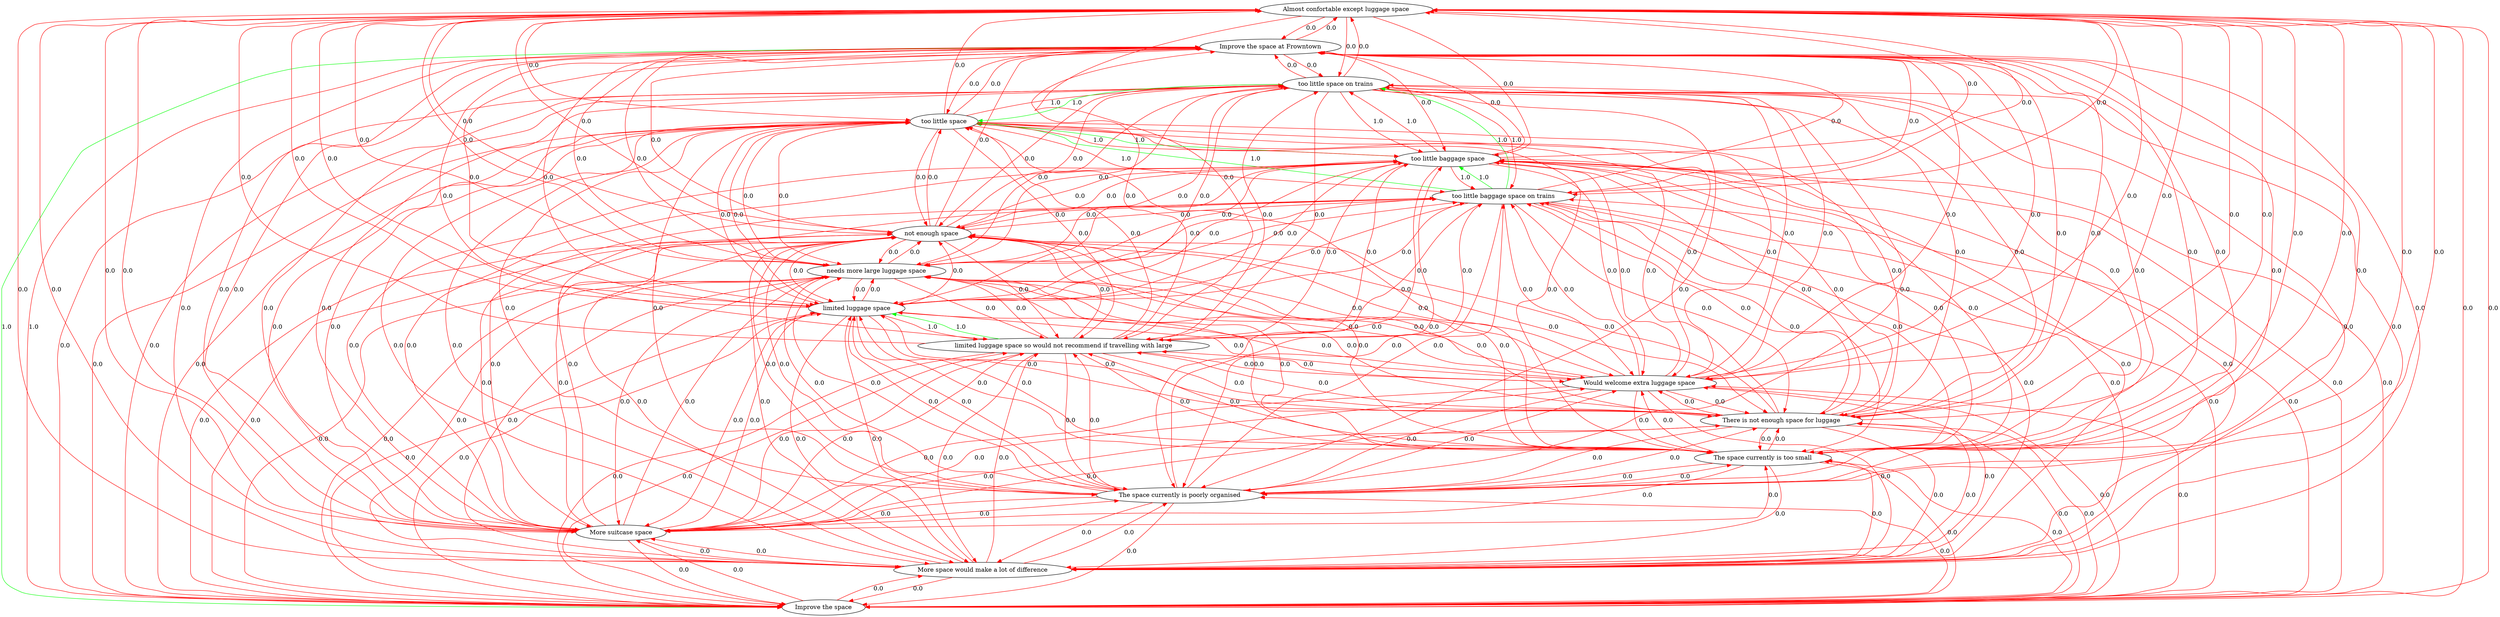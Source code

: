 digraph rawGraph {
"Almost confortable except luggage space";"Improve the space at Frowntown";"Improve the space";"More space would make a lot of difference";"More suitcase space";"The space currently is poorly organised";"The space currently is too small";"There is not enough space for luggage";"Would welcome extra luggage space";"limited luggage space so would not recommend if travelling with large";"limited luggage space";"needs more large luggage space";"not enough space";"too little baggage space on trains";"too little baggage space";"too little space";"too little space on trains";"Improve the space at Frowntown" -> "Improve the space" [label=1.0] [color=green]
"Improve the space" -> "Improve the space at Frowntown" [label=1.0] [color=red]
"Almost confortable except luggage space" -> "Improve the space at Frowntown" [label=0.0] [color=red]
"Almost confortable except luggage space" -> "Improve the space" [label=0.0] [color=red]
"Improve the space at Frowntown" -> "Almost confortable except luggage space" [label=0.0] [color=red]
"Improve the space" -> "Almost confortable except luggage space" [label=0.0] [color=red]
"Almost confortable except luggage space" -> "More space would make a lot of difference" [label=0.0] [color=red]
"Improve the space at Frowntown" -> "More space would make a lot of difference" [label=0.0] [color=red]
"Improve the space" -> "More space would make a lot of difference" [label=0.0] [color=red]
"More space would make a lot of difference" -> "Almost confortable except luggage space" [label=0.0] [color=red]
"More space would make a lot of difference" -> "Improve the space at Frowntown" [label=0.0] [color=red]
"More space would make a lot of difference" -> "Improve the space" [label=0.0] [color=red]
"Almost confortable except luggage space" -> "More suitcase space" [label=0.0] [color=red]
"Improve the space at Frowntown" -> "More suitcase space" [label=0.0] [color=red]
"Improve the space" -> "More suitcase space" [label=0.0] [color=red]
"More space would make a lot of difference" -> "More suitcase space" [label=0.0] [color=red]
"More suitcase space" -> "Almost confortable except luggage space" [label=0.0] [color=red]
"More suitcase space" -> "Improve the space at Frowntown" [label=0.0] [color=red]
"More suitcase space" -> "Improve the space" [label=0.0] [color=red]
"More suitcase space" -> "More space would make a lot of difference" [label=0.0] [color=red]
"Almost confortable except luggage space" -> "The space currently is poorly organised" [label=0.0] [color=red]
"Improve the space at Frowntown" -> "The space currently is poorly organised" [label=0.0] [color=red]
"Improve the space" -> "The space currently is poorly organised" [label=0.0] [color=red]
"More space would make a lot of difference" -> "The space currently is poorly organised" [label=0.0] [color=red]
"More suitcase space" -> "The space currently is poorly organised" [label=0.0] [color=red]
"The space currently is poorly organised" -> "Almost confortable except luggage space" [label=0.0] [color=red]
"The space currently is poorly organised" -> "Improve the space at Frowntown" [label=0.0] [color=red]
"The space currently is poorly organised" -> "Improve the space" [label=0.0] [color=red]
"The space currently is poorly organised" -> "More space would make a lot of difference" [label=0.0] [color=red]
"The space currently is poorly organised" -> "More suitcase space" [label=0.0] [color=red]
"Almost confortable except luggage space" -> "The space currently is too small" [label=0.0] [color=red]
"Improve the space at Frowntown" -> "The space currently is too small" [label=0.0] [color=red]
"Improve the space" -> "The space currently is too small" [label=0.0] [color=red]
"More space would make a lot of difference" -> "The space currently is too small" [label=0.0] [color=red]
"More suitcase space" -> "The space currently is too small" [label=0.0] [color=red]
"The space currently is poorly organised" -> "The space currently is too small" [label=0.0] [color=red]
"The space currently is too small" -> "Almost confortable except luggage space" [label=0.0] [color=red]
"The space currently is too small" -> "Improve the space at Frowntown" [label=0.0] [color=red]
"The space currently is too small" -> "Improve the space" [label=0.0] [color=red]
"The space currently is too small" -> "More space would make a lot of difference" [label=0.0] [color=red]
"The space currently is too small" -> "More suitcase space" [label=0.0] [color=red]
"The space currently is too small" -> "The space currently is poorly organised" [label=0.0] [color=red]
"Almost confortable except luggage space" -> "There is not enough space for luggage" [label=0.0] [color=red]
"Improve the space at Frowntown" -> "There is not enough space for luggage" [label=0.0] [color=red]
"Improve the space" -> "There is not enough space for luggage" [label=0.0] [color=red]
"More space would make a lot of difference" -> "There is not enough space for luggage" [label=0.0] [color=red]
"More suitcase space" -> "There is not enough space for luggage" [label=0.0] [color=red]
"The space currently is poorly organised" -> "There is not enough space for luggage" [label=0.0] [color=red]
"The space currently is too small" -> "There is not enough space for luggage" [label=0.0] [color=red]
"There is not enough space for luggage" -> "Almost confortable except luggage space" [label=0.0] [color=red]
"There is not enough space for luggage" -> "Improve the space at Frowntown" [label=0.0] [color=red]
"There is not enough space for luggage" -> "Improve the space" [label=0.0] [color=red]
"There is not enough space for luggage" -> "More space would make a lot of difference" [label=0.0] [color=red]
"There is not enough space for luggage" -> "More suitcase space" [label=0.0] [color=red]
"There is not enough space for luggage" -> "The space currently is poorly organised" [label=0.0] [color=red]
"There is not enough space for luggage" -> "The space currently is too small" [label=0.0] [color=red]
"Almost confortable except luggage space" -> "Would welcome extra luggage space" [label=0.0] [color=red]
"Improve the space at Frowntown" -> "Would welcome extra luggage space" [label=0.0] [color=red]
"Improve the space" -> "Would welcome extra luggage space" [label=0.0] [color=red]
"More space would make a lot of difference" -> "Would welcome extra luggage space" [label=0.0] [color=red]
"More suitcase space" -> "Would welcome extra luggage space" [label=0.0] [color=red]
"The space currently is poorly organised" -> "Would welcome extra luggage space" [label=0.0] [color=red]
"The space currently is too small" -> "Would welcome extra luggage space" [label=0.0] [color=red]
"There is not enough space for luggage" -> "Would welcome extra luggage space" [label=0.0] [color=red]
"Would welcome extra luggage space" -> "Almost confortable except luggage space" [label=0.0] [color=red]
"Would welcome extra luggage space" -> "Improve the space at Frowntown" [label=0.0] [color=red]
"Would welcome extra luggage space" -> "Improve the space" [label=0.0] [color=red]
"Would welcome extra luggage space" -> "More space would make a lot of difference" [label=0.0] [color=red]
"Would welcome extra luggage space" -> "More suitcase space" [label=0.0] [color=red]
"Would welcome extra luggage space" -> "The space currently is poorly organised" [label=0.0] [color=red]
"Would welcome extra luggage space" -> "The space currently is too small" [label=0.0] [color=red]
"Would welcome extra luggage space" -> "There is not enough space for luggage" [label=0.0] [color=red]
"limited luggage space so would not recommend if travelling with large" -> "limited luggage space" [label=1.0] [color=green]
"limited luggage space" -> "limited luggage space so would not recommend if travelling with large" [label=1.0] [color=red]
"Almost confortable except luggage space" -> "limited luggage space so would not recommend if travelling with large" [label=0.0] [color=red]
"Almost confortable except luggage space" -> "limited luggage space" [label=0.0] [color=red]
"Improve the space at Frowntown" -> "limited luggage space so would not recommend if travelling with large" [label=0.0] [color=red]
"Improve the space at Frowntown" -> "limited luggage space" [label=0.0] [color=red]
"Improve the space" -> "limited luggage space so would not recommend if travelling with large" [label=0.0] [color=red]
"Improve the space" -> "limited luggage space" [label=0.0] [color=red]
"More space would make a lot of difference" -> "limited luggage space so would not recommend if travelling with large" [label=0.0] [color=red]
"More space would make a lot of difference" -> "limited luggage space" [label=0.0] [color=red]
"More suitcase space" -> "limited luggage space so would not recommend if travelling with large" [label=0.0] [color=red]
"More suitcase space" -> "limited luggage space" [label=0.0] [color=red]
"The space currently is poorly organised" -> "limited luggage space so would not recommend if travelling with large" [label=0.0] [color=red]
"The space currently is poorly organised" -> "limited luggage space" [label=0.0] [color=red]
"The space currently is too small" -> "limited luggage space so would not recommend if travelling with large" [label=0.0] [color=red]
"The space currently is too small" -> "limited luggage space" [label=0.0] [color=red]
"There is not enough space for luggage" -> "limited luggage space so would not recommend if travelling with large" [label=0.0] [color=red]
"There is not enough space for luggage" -> "limited luggage space" [label=0.0] [color=red]
"Would welcome extra luggage space" -> "limited luggage space so would not recommend if travelling with large" [label=0.0] [color=red]
"Would welcome extra luggage space" -> "limited luggage space" [label=0.0] [color=red]
"limited luggage space so would not recommend if travelling with large" -> "Almost confortable except luggage space" [label=0.0] [color=red]
"limited luggage space so would not recommend if travelling with large" -> "Improve the space at Frowntown" [label=0.0] [color=red]
"limited luggage space so would not recommend if travelling with large" -> "Improve the space" [label=0.0] [color=red]
"limited luggage space so would not recommend if travelling with large" -> "More space would make a lot of difference" [label=0.0] [color=red]
"limited luggage space so would not recommend if travelling with large" -> "More suitcase space" [label=0.0] [color=red]
"limited luggage space so would not recommend if travelling with large" -> "The space currently is poorly organised" [label=0.0] [color=red]
"limited luggage space so would not recommend if travelling with large" -> "The space currently is too small" [label=0.0] [color=red]
"limited luggage space so would not recommend if travelling with large" -> "There is not enough space for luggage" [label=0.0] [color=red]
"limited luggage space so would not recommend if travelling with large" -> "Would welcome extra luggage space" [label=0.0] [color=red]
"limited luggage space" -> "Almost confortable except luggage space" [label=0.0] [color=red]
"limited luggage space" -> "Improve the space at Frowntown" [label=0.0] [color=red]
"limited luggage space" -> "Improve the space" [label=0.0] [color=red]
"limited luggage space" -> "More space would make a lot of difference" [label=0.0] [color=red]
"limited luggage space" -> "More suitcase space" [label=0.0] [color=red]
"limited luggage space" -> "The space currently is poorly organised" [label=0.0] [color=red]
"limited luggage space" -> "The space currently is too small" [label=0.0] [color=red]
"limited luggage space" -> "There is not enough space for luggage" [label=0.0] [color=red]
"limited luggage space" -> "Would welcome extra luggage space" [label=0.0] [color=red]
"Almost confortable except luggage space" -> "needs more large luggage space" [label=0.0] [color=red]
"Improve the space at Frowntown" -> "needs more large luggage space" [label=0.0] [color=red]
"Improve the space" -> "needs more large luggage space" [label=0.0] [color=red]
"More space would make a lot of difference" -> "needs more large luggage space" [label=0.0] [color=red]
"More suitcase space" -> "needs more large luggage space" [label=0.0] [color=red]
"The space currently is poorly organised" -> "needs more large luggage space" [label=0.0] [color=red]
"The space currently is too small" -> "needs more large luggage space" [label=0.0] [color=red]
"There is not enough space for luggage" -> "needs more large luggage space" [label=0.0] [color=red]
"Would welcome extra luggage space" -> "needs more large luggage space" [label=0.0] [color=red]
"limited luggage space so would not recommend if travelling with large" -> "needs more large luggage space" [label=0.0] [color=red]
"limited luggage space" -> "needs more large luggage space" [label=0.0] [color=red]
"needs more large luggage space" -> "Almost confortable except luggage space" [label=0.0] [color=red]
"needs more large luggage space" -> "Improve the space at Frowntown" [label=0.0] [color=red]
"needs more large luggage space" -> "Improve the space" [label=0.0] [color=red]
"needs more large luggage space" -> "More space would make a lot of difference" [label=0.0] [color=red]
"needs more large luggage space" -> "More suitcase space" [label=0.0] [color=red]
"needs more large luggage space" -> "The space currently is poorly organised" [label=0.0] [color=red]
"needs more large luggage space" -> "The space currently is too small" [label=0.0] [color=red]
"needs more large luggage space" -> "There is not enough space for luggage" [label=0.0] [color=red]
"needs more large luggage space" -> "Would welcome extra luggage space" [label=0.0] [color=red]
"needs more large luggage space" -> "limited luggage space so would not recommend if travelling with large" [label=0.0] [color=red]
"needs more large luggage space" -> "limited luggage space" [label=0.0] [color=red]
"Almost confortable except luggage space" -> "not enough space" [label=0.0] [color=red]
"Improve the space at Frowntown" -> "not enough space" [label=0.0] [color=red]
"Improve the space" -> "not enough space" [label=0.0] [color=red]
"More space would make a lot of difference" -> "not enough space" [label=0.0] [color=red]
"More suitcase space" -> "not enough space" [label=0.0] [color=red]
"The space currently is poorly organised" -> "not enough space" [label=0.0] [color=red]
"The space currently is too small" -> "not enough space" [label=0.0] [color=red]
"There is not enough space for luggage" -> "not enough space" [label=0.0] [color=red]
"Would welcome extra luggage space" -> "not enough space" [label=0.0] [color=red]
"limited luggage space so would not recommend if travelling with large" -> "not enough space" [label=0.0] [color=red]
"limited luggage space" -> "not enough space" [label=0.0] [color=red]
"needs more large luggage space" -> "not enough space" [label=0.0] [color=red]
"not enough space" -> "Almost confortable except luggage space" [label=0.0] [color=red]
"not enough space" -> "Improve the space at Frowntown" [label=0.0] [color=red]
"not enough space" -> "Improve the space" [label=0.0] [color=red]
"not enough space" -> "More space would make a lot of difference" [label=0.0] [color=red]
"not enough space" -> "More suitcase space" [label=0.0] [color=red]
"not enough space" -> "The space currently is poorly organised" [label=0.0] [color=red]
"not enough space" -> "The space currently is too small" [label=0.0] [color=red]
"not enough space" -> "There is not enough space for luggage" [label=0.0] [color=red]
"not enough space" -> "Would welcome extra luggage space" [label=0.0] [color=red]
"not enough space" -> "limited luggage space so would not recommend if travelling with large" [label=0.0] [color=red]
"not enough space" -> "limited luggage space" [label=0.0] [color=red]
"not enough space" -> "needs more large luggage space" [label=0.0] [color=red]
"too little baggage space on trains" -> "too little baggage space" [label=1.0] [color=green]
"too little baggage space" -> "too little space" [label=1.0] [color=green]
"too little baggage space on trains" -> "too little space on trains" [label=1.0] [color=green]
"too little space on trains" -> "too little space" [label=1.0] [color=green]
"too little baggage space on trains" -> "too little space" [label=1.0] [color=green]
"too little baggage space" -> "too little baggage space on trains" [label=1.0] [color=red]
"too little baggage space" -> "too little space on trains" [label=1.0] [color=red]
"too little space" -> "too little baggage space on trains" [label=1.0] [color=red]
"too little space" -> "too little baggage space" [label=1.0] [color=red]
"too little space" -> "too little space on trains" [label=1.0] [color=red]
"too little space on trains" -> "too little baggage space on trains" [label=1.0] [color=red]
"too little space on trains" -> "too little baggage space" [label=1.0] [color=red]
"Almost confortable except luggage space" -> "too little baggage space on trains" [label=0.0] [color=red]
"Almost confortable except luggage space" -> "too little baggage space" [label=0.0] [color=red]
"Almost confortable except luggage space" -> "too little space" [label=0.0] [color=red]
"Almost confortable except luggage space" -> "too little space on trains" [label=0.0] [color=red]
"Improve the space at Frowntown" -> "too little baggage space on trains" [label=0.0] [color=red]
"Improve the space at Frowntown" -> "too little baggage space" [label=0.0] [color=red]
"Improve the space at Frowntown" -> "too little space" [label=0.0] [color=red]
"Improve the space at Frowntown" -> "too little space on trains" [label=0.0] [color=red]
"Improve the space" -> "too little baggage space on trains" [label=0.0] [color=red]
"Improve the space" -> "too little baggage space" [label=0.0] [color=red]
"Improve the space" -> "too little space" [label=0.0] [color=red]
"Improve the space" -> "too little space on trains" [label=0.0] [color=red]
"More space would make a lot of difference" -> "too little baggage space on trains" [label=0.0] [color=red]
"More space would make a lot of difference" -> "too little baggage space" [label=0.0] [color=red]
"More space would make a lot of difference" -> "too little space" [label=0.0] [color=red]
"More space would make a lot of difference" -> "too little space on trains" [label=0.0] [color=red]
"More suitcase space" -> "too little baggage space on trains" [label=0.0] [color=red]
"More suitcase space" -> "too little baggage space" [label=0.0] [color=red]
"More suitcase space" -> "too little space" [label=0.0] [color=red]
"More suitcase space" -> "too little space on trains" [label=0.0] [color=red]
"The space currently is poorly organised" -> "too little baggage space on trains" [label=0.0] [color=red]
"The space currently is poorly organised" -> "too little baggage space" [label=0.0] [color=red]
"The space currently is poorly organised" -> "too little space" [label=0.0] [color=red]
"The space currently is poorly organised" -> "too little space on trains" [label=0.0] [color=red]
"The space currently is too small" -> "too little baggage space on trains" [label=0.0] [color=red]
"The space currently is too small" -> "too little baggage space" [label=0.0] [color=red]
"The space currently is too small" -> "too little space" [label=0.0] [color=red]
"The space currently is too small" -> "too little space on trains" [label=0.0] [color=red]
"There is not enough space for luggage" -> "too little baggage space on trains" [label=0.0] [color=red]
"There is not enough space for luggage" -> "too little baggage space" [label=0.0] [color=red]
"There is not enough space for luggage" -> "too little space" [label=0.0] [color=red]
"There is not enough space for luggage" -> "too little space on trains" [label=0.0] [color=red]
"Would welcome extra luggage space" -> "too little baggage space on trains" [label=0.0] [color=red]
"Would welcome extra luggage space" -> "too little baggage space" [label=0.0] [color=red]
"Would welcome extra luggage space" -> "too little space" [label=0.0] [color=red]
"Would welcome extra luggage space" -> "too little space on trains" [label=0.0] [color=red]
"limited luggage space so would not recommend if travelling with large" -> "too little baggage space on trains" [label=0.0] [color=red]
"limited luggage space so would not recommend if travelling with large" -> "too little baggage space" [label=0.0] [color=red]
"limited luggage space so would not recommend if travelling with large" -> "too little space" [label=0.0] [color=red]
"limited luggage space so would not recommend if travelling with large" -> "too little space on trains" [label=0.0] [color=red]
"limited luggage space" -> "too little baggage space on trains" [label=0.0] [color=red]
"limited luggage space" -> "too little baggage space" [label=0.0] [color=red]
"limited luggage space" -> "too little space" [label=0.0] [color=red]
"limited luggage space" -> "too little space on trains" [label=0.0] [color=red]
"needs more large luggage space" -> "too little baggage space on trains" [label=0.0] [color=red]
"needs more large luggage space" -> "too little baggage space" [label=0.0] [color=red]
"needs more large luggage space" -> "too little space" [label=0.0] [color=red]
"needs more large luggage space" -> "too little space on trains" [label=0.0] [color=red]
"not enough space" -> "too little baggage space on trains" [label=0.0] [color=red]
"not enough space" -> "too little baggage space" [label=0.0] [color=red]
"not enough space" -> "too little space" [label=0.0] [color=red]
"not enough space" -> "too little space on trains" [label=0.0] [color=red]
"too little baggage space on trains" -> "Almost confortable except luggage space" [label=0.0] [color=red]
"too little baggage space on trains" -> "Improve the space at Frowntown" [label=0.0] [color=red]
"too little baggage space on trains" -> "Improve the space" [label=0.0] [color=red]
"too little baggage space on trains" -> "More space would make a lot of difference" [label=0.0] [color=red]
"too little baggage space on trains" -> "More suitcase space" [label=0.0] [color=red]
"too little baggage space on trains" -> "The space currently is poorly organised" [label=0.0] [color=red]
"too little baggage space on trains" -> "The space currently is too small" [label=0.0] [color=red]
"too little baggage space on trains" -> "There is not enough space for luggage" [label=0.0] [color=red]
"too little baggage space on trains" -> "Would welcome extra luggage space" [label=0.0] [color=red]
"too little baggage space on trains" -> "limited luggage space so would not recommend if travelling with large" [label=0.0] [color=red]
"too little baggage space on trains" -> "limited luggage space" [label=0.0] [color=red]
"too little baggage space on trains" -> "needs more large luggage space" [label=0.0] [color=red]
"too little baggage space on trains" -> "not enough space" [label=0.0] [color=red]
"too little baggage space" -> "Almost confortable except luggage space" [label=0.0] [color=red]
"too little baggage space" -> "Improve the space at Frowntown" [label=0.0] [color=red]
"too little baggage space" -> "Improve the space" [label=0.0] [color=red]
"too little baggage space" -> "More space would make a lot of difference" [label=0.0] [color=red]
"too little baggage space" -> "More suitcase space" [label=0.0] [color=red]
"too little baggage space" -> "The space currently is poorly organised" [label=0.0] [color=red]
"too little baggage space" -> "The space currently is too small" [label=0.0] [color=red]
"too little baggage space" -> "There is not enough space for luggage" [label=0.0] [color=red]
"too little baggage space" -> "Would welcome extra luggage space" [label=0.0] [color=red]
"too little baggage space" -> "limited luggage space so would not recommend if travelling with large" [label=0.0] [color=red]
"too little baggage space" -> "limited luggage space" [label=0.0] [color=red]
"too little baggage space" -> "needs more large luggage space" [label=0.0] [color=red]
"too little baggage space" -> "not enough space" [label=0.0] [color=red]
"too little space" -> "Almost confortable except luggage space" [label=0.0] [color=red]
"too little space" -> "Improve the space at Frowntown" [label=0.0] [color=red]
"too little space" -> "Improve the space" [label=0.0] [color=red]
"too little space" -> "More space would make a lot of difference" [label=0.0] [color=red]
"too little space" -> "More suitcase space" [label=0.0] [color=red]
"too little space" -> "The space currently is poorly organised" [label=0.0] [color=red]
"too little space" -> "The space currently is too small" [label=0.0] [color=red]
"too little space" -> "There is not enough space for luggage" [label=0.0] [color=red]
"too little space" -> "Would welcome extra luggage space" [label=0.0] [color=red]
"too little space" -> "limited luggage space so would not recommend if travelling with large" [label=0.0] [color=red]
"too little space" -> "limited luggage space" [label=0.0] [color=red]
"too little space" -> "needs more large luggage space" [label=0.0] [color=red]
"too little space" -> "not enough space" [label=0.0] [color=red]
"too little space on trains" -> "Almost confortable except luggage space" [label=0.0] [color=red]
"too little space on trains" -> "Improve the space at Frowntown" [label=0.0] [color=red]
"too little space on trains" -> "Improve the space" [label=0.0] [color=red]
"too little space on trains" -> "More space would make a lot of difference" [label=0.0] [color=red]
"too little space on trains" -> "More suitcase space" [label=0.0] [color=red]
"too little space on trains" -> "The space currently is poorly organised" [label=0.0] [color=red]
"too little space on trains" -> "The space currently is too small" [label=0.0] [color=red]
"too little space on trains" -> "There is not enough space for luggage" [label=0.0] [color=red]
"too little space on trains" -> "Would welcome extra luggage space" [label=0.0] [color=red]
"too little space on trains" -> "limited luggage space so would not recommend if travelling with large" [label=0.0] [color=red]
"too little space on trains" -> "limited luggage space" [label=0.0] [color=red]
"too little space on trains" -> "needs more large luggage space" [label=0.0] [color=red]
"too little space on trains" -> "not enough space" [label=0.0] [color=red]
}